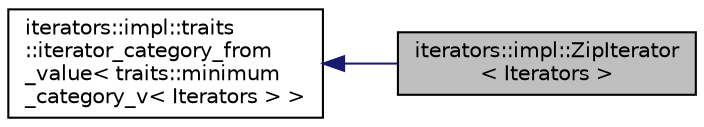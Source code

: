 digraph "iterators::impl::ZipIterator&lt; Iterators &gt;"
{
 // INTERACTIVE_SVG=YES
 // LATEX_PDF_SIZE
  edge [fontname="Helvetica",fontsize="10",labelfontname="Helvetica",labelfontsize="10"];
  node [fontname="Helvetica",fontsize="10",shape=record];
  rankdir="LR";
  Node1 [label="iterators::impl::ZipIterator\l\< Iterators \>",height=0.2,width=0.4,color="black", fillcolor="grey75", style="filled", fontcolor="black",tooltip=" "];
  Node2 -> Node1 [dir="back",color="midnightblue",fontsize="10",style="solid",fontname="Helvetica"];
  Node2 [label="iterators::impl::traits\l::iterator_category_from\l_value\< traits::minimum\l_category_v\< Iterators \> \>",height=0.2,width=0.4,color="black", fillcolor="white", style="filled",URL="$structiterators_1_1impl_1_1traits_1_1iterator__category__from__value.html",tooltip=" "];
}

